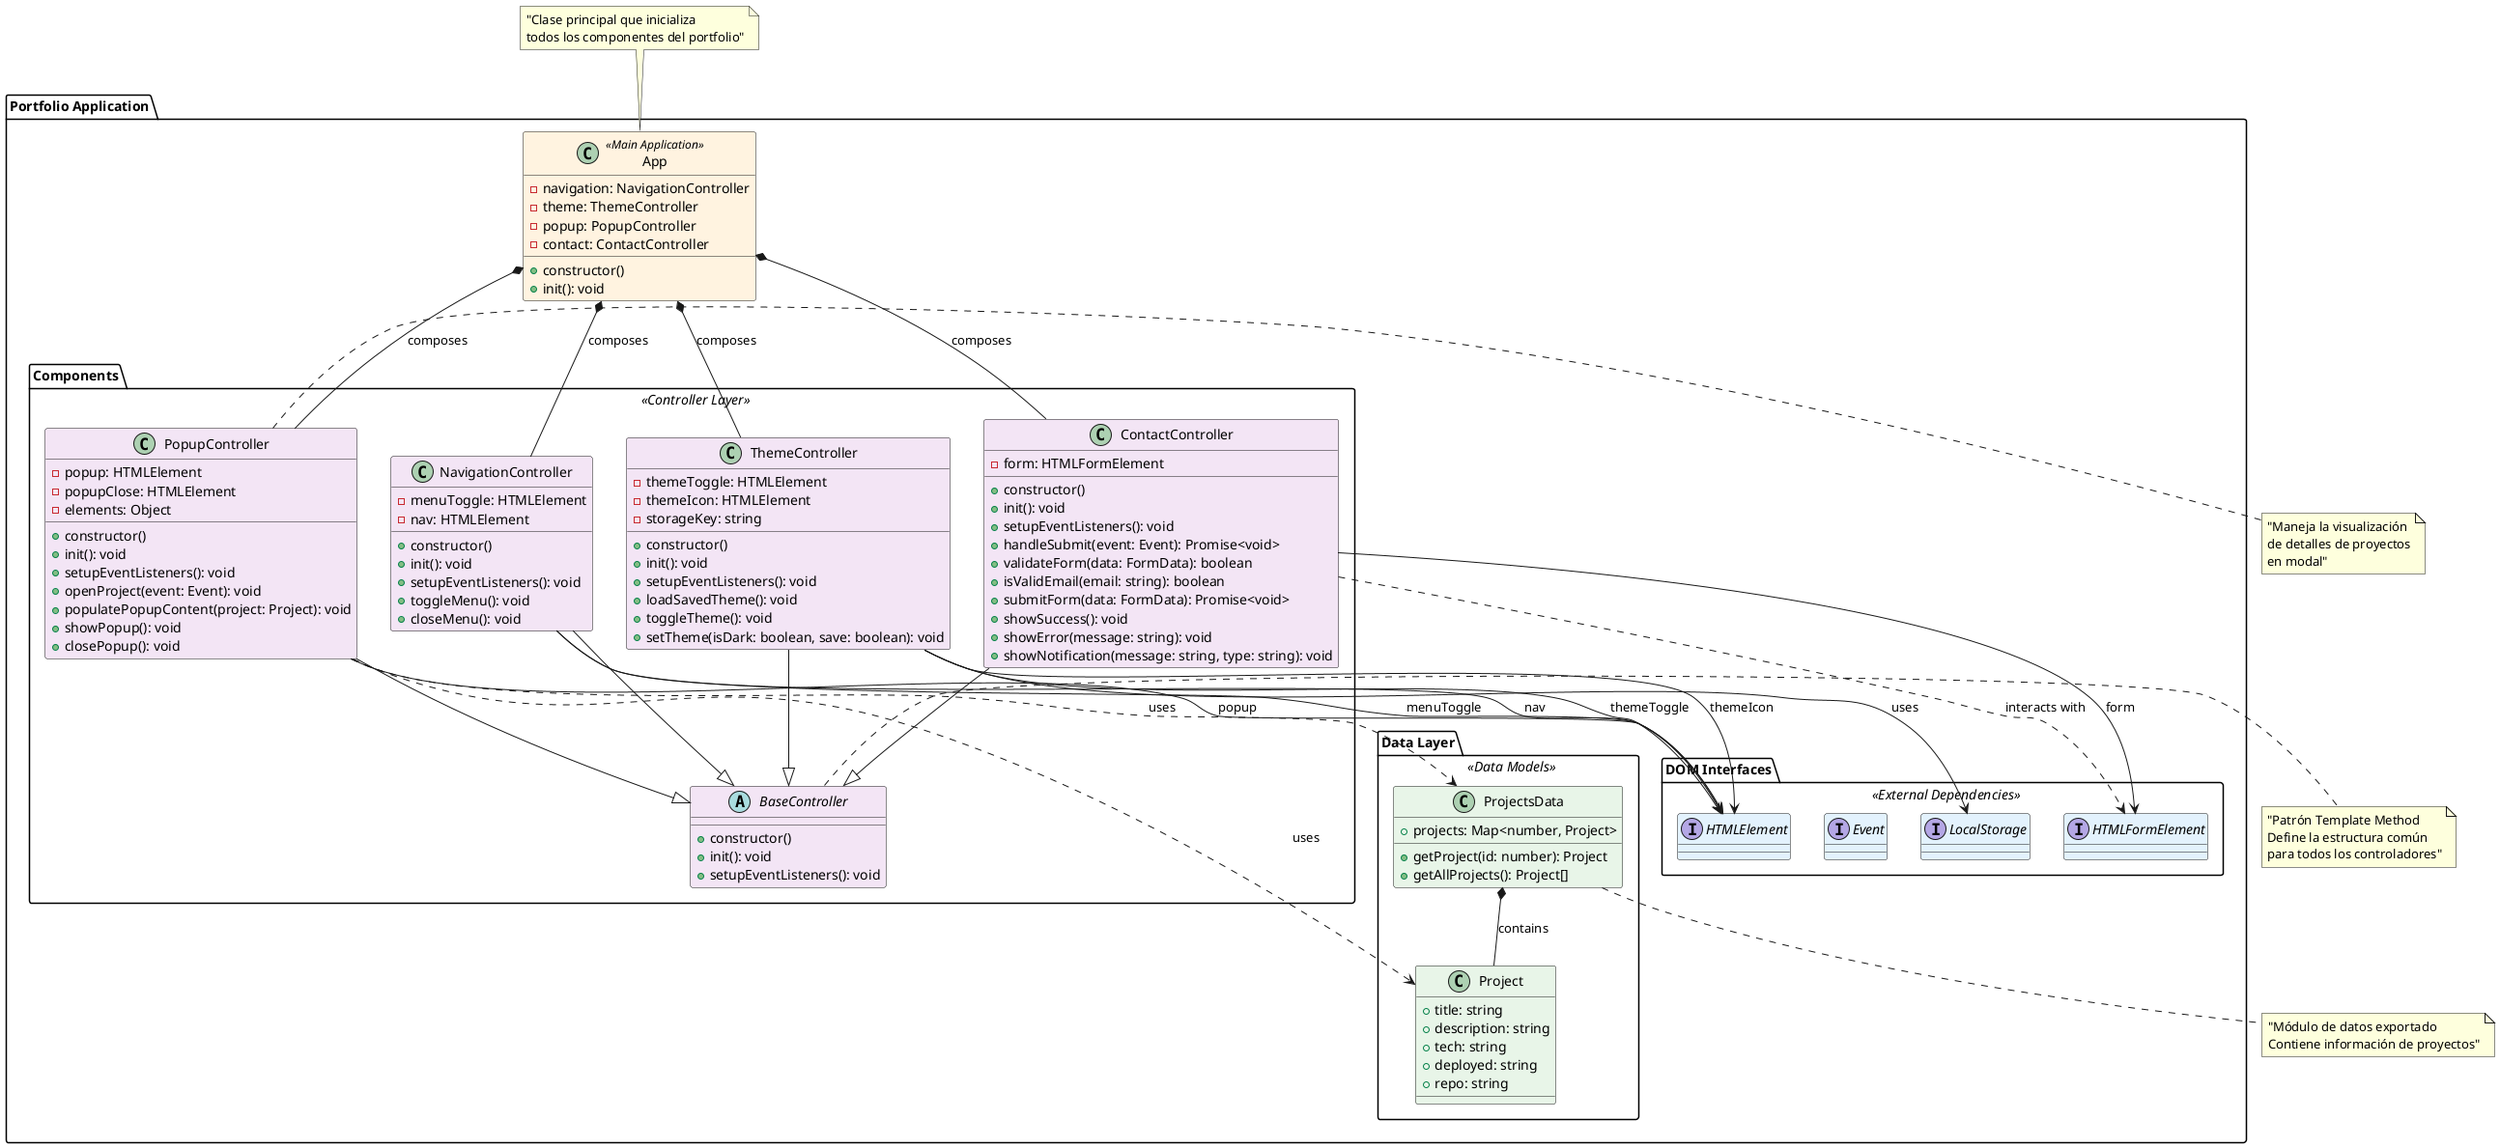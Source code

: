 @startuml Portfolio Class Diagram

!define COMPONENT_COLOR #E3F2FD
!define CONTROLLER_COLOR #F3E5F5
!define DATA_COLOR #E8F5E8
!define MAIN_COLOR #FFF3E0

package "Portfolio Application" {

    class App <<Main Application>> MAIN_COLOR {
        - navigation: NavigationController
        - theme: ThemeController
        - popup: PopupController
        - contact: ContactController
        + constructor()
        + init(): void
    }

    package "Components" <<Controller Layer>> {
        
        abstract class BaseController CONTROLLER_COLOR {
            + constructor()
            + init(): void
            + setupEventListeners(): void
        }

        class NavigationController CONTROLLER_COLOR {
            - menuToggle: HTMLElement
            - nav: HTMLElement
            + constructor()
            + init(): void
            + setupEventListeners(): void
            + toggleMenu(): void
            + closeMenu(): void
        }

        class ThemeController CONTROLLER_COLOR {
            - themeToggle: HTMLElement
            - themeIcon: HTMLElement
            - storageKey: string
            + constructor()
            + init(): void
            + setupEventListeners(): void
            + loadSavedTheme(): void
            + toggleTheme(): void
            + setTheme(isDark: boolean, save: boolean): void
        }

        class PopupController CONTROLLER_COLOR {
            - popup: HTMLElement
            - popupClose: HTMLElement
            - elements: Object
            + constructor()
            + init(): void
            + setupEventListeners(): void
            + openProject(event: Event): void
            + populatePopupContent(project: Project): void
            + showPopup(): void
            + closePopup(): void
        }

        class ContactController CONTROLLER_COLOR {
            - form: HTMLFormElement
            + constructor()
            + init(): void
            + setupEventListeners(): void
            + handleSubmit(event: Event): Promise<void>
            + validateForm(data: FormData): boolean
            + isValidEmail(email: string): boolean
            + submitForm(data: FormData): Promise<void>
            + showSuccess(): void
            + showError(message: string): void
            + showNotification(message: string, type: string): void
        }
    }

    package "Data Layer" <<Data Models>> {
        
        class Project DATA_COLOR {
            + title: string
            + description: string
            + tech: string
            + deployed: string
            + repo: string
        }

        class ProjectsData DATA_COLOR {
            + projects: Map<number, Project>
            + getProject(id: number): Project
            + getAllProjects(): Project[]
        }
    }

    package "DOM Interfaces" <<External Dependencies>> {
        interface HTMLElement COMPONENT_COLOR
        interface HTMLFormElement COMPONENT_COLOR
        interface Event COMPONENT_COLOR
        interface LocalStorage COMPONENT_COLOR
    }
}

' Relaciones de composición
App *-- NavigationController : composes
App *-- ThemeController : composes
App *-- PopupController : composes
App *-- ContactController : composes

' Relaciones de herencia
NavigationController --|> BaseController
ThemeController --|> BaseController
PopupController --|> BaseController
ContactController --|> BaseController

' Relaciones de dependencia
PopupController ..> ProjectsData : uses
PopupController ..> Project : uses
ContactController ..> HTMLFormElement : interacts with

' Relaciones de asociación
NavigationController --> HTMLElement : menuToggle
NavigationController --> HTMLElement : nav
ThemeController --> HTMLElement : themeToggle
ThemeController --> HTMLElement : themeIcon
ThemeController --> LocalStorage : uses
PopupController --> HTMLElement : popup
ContactController --> HTMLFormElement : form

' Relaciones de datos
ProjectsData *-- Project : contains

note top of App : "Clase principal que inicializa\ntodos los componentes del portfolio"

note right of BaseController : "Patrón Template Method\nDefine la estructura común\npara todos los controladores"

note bottom of ProjectsData : "Módulo de datos exportado\nContiene información de proyectos"

note left of PopupController : "Maneja la visualización\nde detalles de proyectos\nen modal"

@enduml